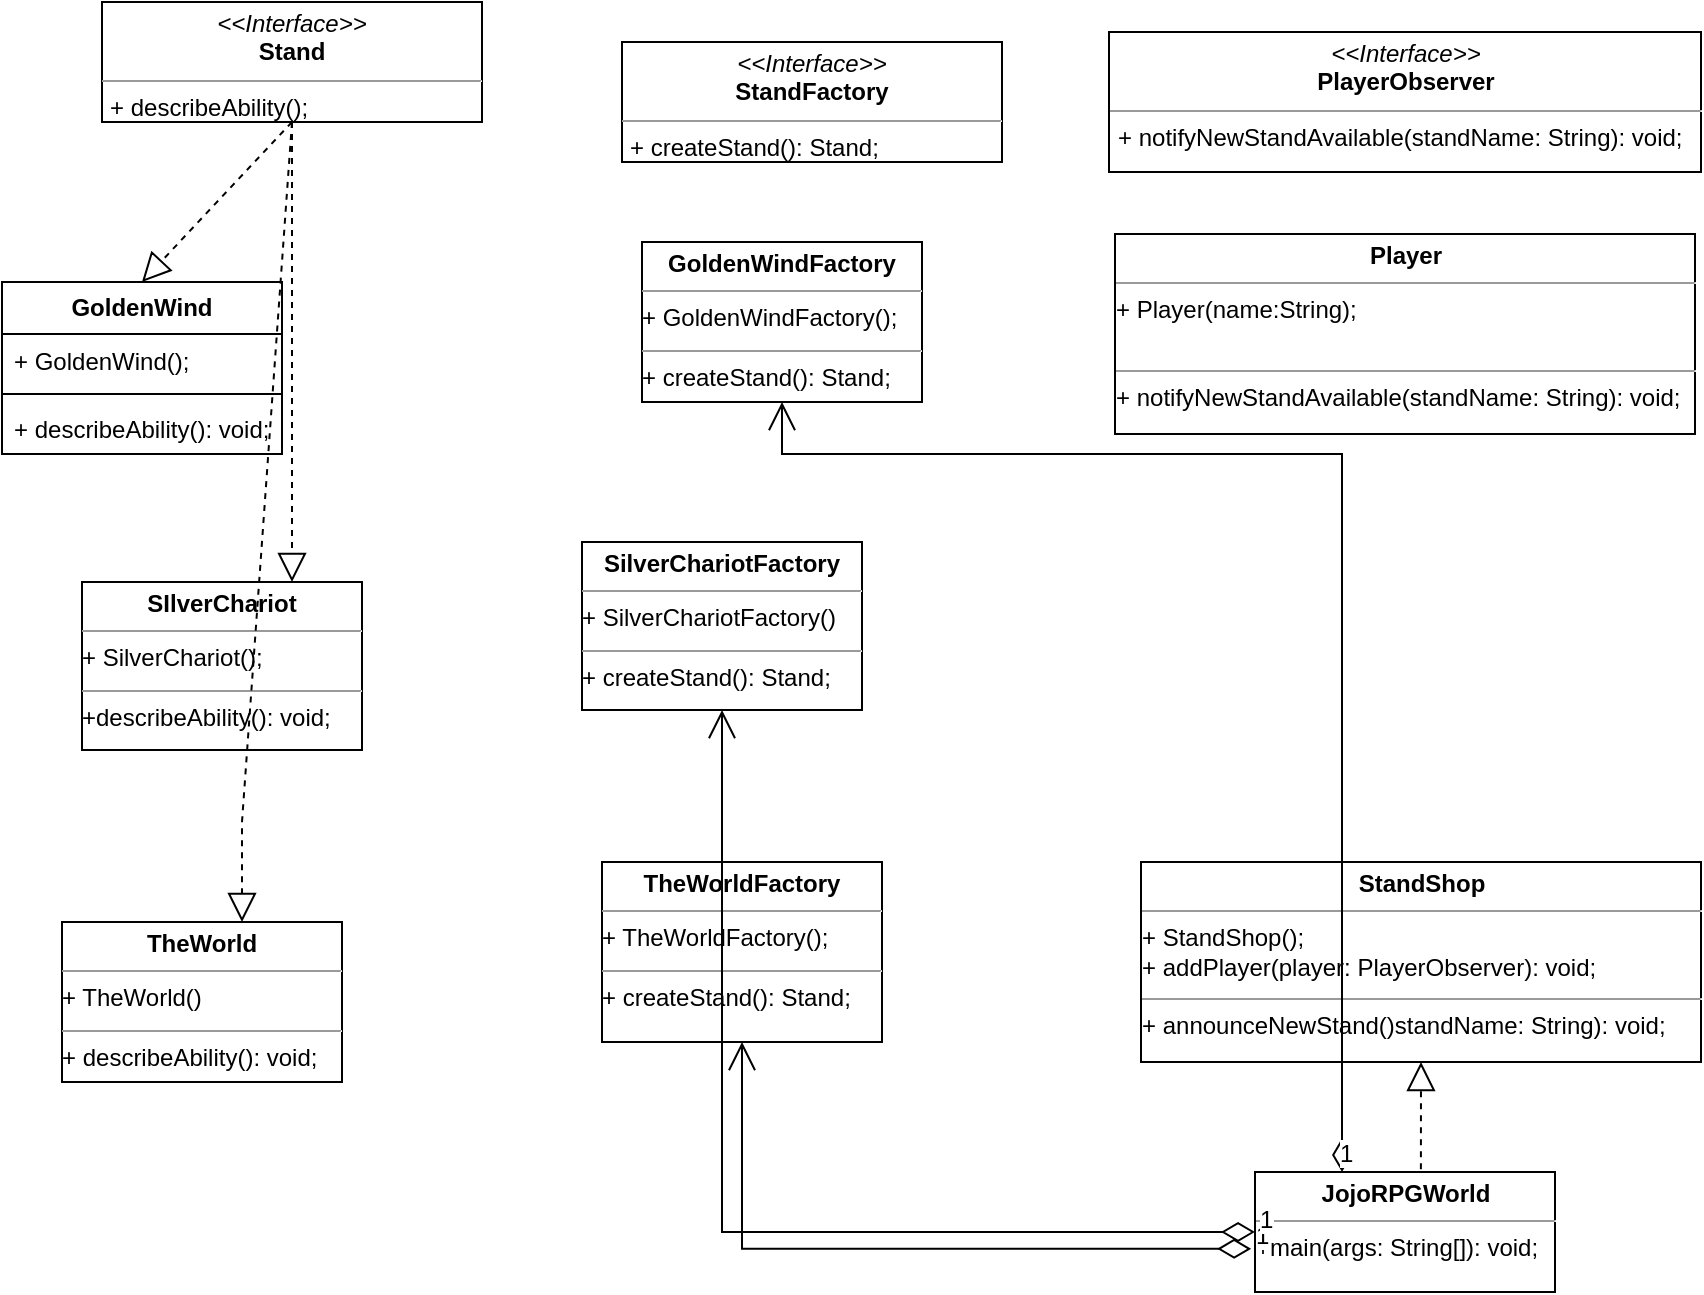 <mxfile version="22.1.3" type="github">
  <diagram id="C5RBs43oDa-KdzZeNtuy" name="Page-1">
    <mxGraphModel dx="1877" dy="557" grid="1" gridSize="10" guides="1" tooltips="1" connect="1" arrows="1" fold="1" page="1" pageScale="1" pageWidth="827" pageHeight="1169" math="0" shadow="0">
      <root>
        <mxCell id="WIyWlLk6GJQsqaUBKTNV-0" />
        <mxCell id="WIyWlLk6GJQsqaUBKTNV-1" parent="WIyWlLk6GJQsqaUBKTNV-0" />
        <mxCell id="L5MsbCS6EArVhDVRvrha-20" value="&lt;p style=&quot;margin:0px;margin-top:4px;text-align:center;&quot;&gt;&lt;i&gt;&amp;lt;&amp;lt;Interface&amp;gt;&amp;gt;&lt;/i&gt;&lt;br&gt;&lt;b&gt;Stand&lt;/b&gt;&lt;/p&gt;&lt;hr size=&quot;1&quot;&gt;&lt;p style=&quot;margin:0px;margin-left:4px;&quot;&gt;&lt;span style=&quot;background-color: initial;&quot;&gt;+ describeAbility();&lt;/span&gt;&lt;/p&gt;&lt;p style=&quot;margin:0px;margin-left:4px;&quot;&gt;&lt;br&gt;&lt;/p&gt;" style="verticalAlign=top;align=left;overflow=fill;fontSize=12;fontFamily=Helvetica;html=1;whiteSpace=wrap;" vertex="1" parent="WIyWlLk6GJQsqaUBKTNV-1">
          <mxGeometry x="-90" width="190" height="60" as="geometry" />
        </mxCell>
        <mxCell id="L5MsbCS6EArVhDVRvrha-22" value="&lt;p style=&quot;margin:0px;margin-top:4px;text-align:center;&quot;&gt;&lt;i&gt;&amp;lt;&amp;lt;Interface&amp;gt;&amp;gt;&lt;/i&gt;&lt;br&gt;&lt;b&gt;PlayerObserver&lt;/b&gt;&lt;/p&gt;&lt;hr size=&quot;1&quot;&gt;&lt;p style=&quot;margin:0px;margin-left:4px;&quot;&gt;&lt;span style=&quot;background-color: initial;&quot;&gt;+ notifyNewStandAvailable(standName: String): void;&lt;/span&gt;&lt;br&gt;&lt;/p&gt;&lt;p style=&quot;margin:0px;margin-left:4px;&quot;&gt;&lt;br&gt;&lt;/p&gt;" style="verticalAlign=top;align=left;overflow=fill;fontSize=12;fontFamily=Helvetica;html=1;whiteSpace=wrap;" vertex="1" parent="WIyWlLk6GJQsqaUBKTNV-1">
          <mxGeometry x="413.5" y="15" width="296" height="70" as="geometry" />
        </mxCell>
        <mxCell id="L5MsbCS6EArVhDVRvrha-23" value="&lt;p style=&quot;margin:0px;margin-top:4px;text-align:center;&quot;&gt;&lt;i&gt;&amp;lt;&amp;lt;Interface&amp;gt;&amp;gt;&lt;/i&gt;&lt;br&gt;&lt;b&gt;StandFactory&lt;/b&gt;&lt;/p&gt;&lt;hr size=&quot;1&quot;&gt;&lt;p style=&quot;margin:0px;margin-left:4px;&quot;&gt;&lt;span style=&quot;background-color: initial;&quot;&gt;+ createStand(): Stand;&lt;/span&gt;&lt;br&gt;&lt;/p&gt;" style="verticalAlign=top;align=left;overflow=fill;fontSize=12;fontFamily=Helvetica;html=1;whiteSpace=wrap;" vertex="1" parent="WIyWlLk6GJQsqaUBKTNV-1">
          <mxGeometry x="170" y="20" width="190" height="60" as="geometry" />
        </mxCell>
        <mxCell id="L5MsbCS6EArVhDVRvrha-24" style="edgeStyle=orthogonalEdgeStyle;rounded=0;orthogonalLoop=1;jettySize=auto;html=1;exitX=0.5;exitY=1;exitDx=0;exitDy=0;" edge="1" parent="WIyWlLk6GJQsqaUBKTNV-1" source="L5MsbCS6EArVhDVRvrha-23" target="L5MsbCS6EArVhDVRvrha-23">
          <mxGeometry relative="1" as="geometry" />
        </mxCell>
        <mxCell id="L5MsbCS6EArVhDVRvrha-27" value="&lt;b&gt;GoldenWind&lt;/b&gt;" style="swimlane;fontStyle=0;childLayout=stackLayout;horizontal=1;startSize=26;fillColor=none;horizontalStack=0;resizeParent=1;resizeParentMax=0;resizeLast=0;collapsible=1;marginBottom=0;whiteSpace=wrap;html=1;" vertex="1" parent="WIyWlLk6GJQsqaUBKTNV-1">
          <mxGeometry x="-140" y="140" width="140" height="86" as="geometry" />
        </mxCell>
        <mxCell id="L5MsbCS6EArVhDVRvrha-28" value="+ GoldenWind();" style="text;strokeColor=none;fillColor=none;align=left;verticalAlign=top;spacingLeft=4;spacingRight=4;overflow=hidden;rotatable=0;points=[[0,0.5],[1,0.5]];portConstraint=eastwest;whiteSpace=wrap;html=1;" vertex="1" parent="L5MsbCS6EArVhDVRvrha-27">
          <mxGeometry y="26" width="140" height="26" as="geometry" />
        </mxCell>
        <mxCell id="L5MsbCS6EArVhDVRvrha-35" value="" style="line;strokeWidth=1;fillColor=none;align=left;verticalAlign=middle;spacingTop=-1;spacingLeft=3;spacingRight=3;rotatable=0;labelPosition=right;points=[];portConstraint=eastwest;strokeColor=inherit;fontFamily=Helvetica;fontSize=12;fontColor=default;html=1;" vertex="1" parent="L5MsbCS6EArVhDVRvrha-27">
          <mxGeometry y="52" width="140" height="8" as="geometry" />
        </mxCell>
        <mxCell id="L5MsbCS6EArVhDVRvrha-29" value="+ describeAbility(): void;" style="text;strokeColor=none;fillColor=none;align=left;verticalAlign=top;spacingLeft=4;spacingRight=4;overflow=hidden;rotatable=0;points=[[0,0.5],[1,0.5]];portConstraint=eastwest;whiteSpace=wrap;html=1;" vertex="1" parent="L5MsbCS6EArVhDVRvrha-27">
          <mxGeometry y="60" width="140" height="26" as="geometry" />
        </mxCell>
        <mxCell id="L5MsbCS6EArVhDVRvrha-34" value="&lt;p style=&quot;margin:0px;margin-top:4px;text-align:center;&quot;&gt;&lt;b&gt;GoldenWindFactory&lt;/b&gt;&lt;/p&gt;&lt;hr size=&quot;1&quot;&gt;+ GoldenWindFactory();&lt;div style=&quot;height:2px;&quot;&gt;&lt;/div&gt;&lt;hr size=&quot;1&quot;&gt;&lt;div style=&quot;height:2px;&quot;&gt;+ createStand(): Stand;&lt;/div&gt;" style="verticalAlign=top;align=left;overflow=fill;fontSize=12;fontFamily=Helvetica;html=1;whiteSpace=wrap;spacingLeft=4;spacingRight=4;fontColor=default;fillColor=none;gradientColor=none;" vertex="1" parent="WIyWlLk6GJQsqaUBKTNV-1">
          <mxGeometry x="180" y="120" width="140" height="80" as="geometry" />
        </mxCell>
        <mxCell id="L5MsbCS6EArVhDVRvrha-36" value="&lt;p style=&quot;margin:0px;margin-top:4px;text-align:center;&quot;&gt;&lt;b&gt;SIlverChariot&lt;/b&gt;&lt;/p&gt;&lt;hr size=&quot;1&quot;&gt;+ SilverChariot();&lt;div style=&quot;height:2px;&quot;&gt;&lt;br&gt;&lt;/div&gt;&lt;hr size=&quot;1&quot;&gt;&lt;div style=&quot;height:2px;&quot;&gt;+describeAbility(): void;&lt;/div&gt;" style="verticalAlign=top;align=left;overflow=fill;fontSize=12;fontFamily=Helvetica;html=1;whiteSpace=wrap;spacingLeft=4;spacingRight=4;fontColor=default;fillColor=none;gradientColor=none;" vertex="1" parent="WIyWlLk6GJQsqaUBKTNV-1">
          <mxGeometry x="-100" y="290" width="140" height="84" as="geometry" />
        </mxCell>
        <mxCell id="L5MsbCS6EArVhDVRvrha-37" value="&lt;p style=&quot;margin:0px;margin-top:4px;text-align:center;&quot;&gt;&lt;b&gt;SilverChariotFactory&lt;/b&gt;&lt;/p&gt;&lt;hr size=&quot;1&quot;&gt;+ SilverChariotFactory()&lt;div style=&quot;height:2px;&quot;&gt;&lt;br&gt;&lt;/div&gt;&lt;hr size=&quot;1&quot;&gt;&lt;div style=&quot;height:2px;&quot;&gt;+ createStand(): Stand;&lt;/div&gt;" style="verticalAlign=top;align=left;overflow=fill;fontSize=12;fontFamily=Helvetica;html=1;whiteSpace=wrap;spacingLeft=4;spacingRight=4;fontColor=default;fillColor=none;gradientColor=none;" vertex="1" parent="WIyWlLk6GJQsqaUBKTNV-1">
          <mxGeometry x="150" y="270" width="140" height="84" as="geometry" />
        </mxCell>
        <mxCell id="L5MsbCS6EArVhDVRvrha-38" value="&lt;p style=&quot;margin:0px;margin-top:4px;text-align:center;&quot;&gt;&lt;b&gt;TheWorld&lt;/b&gt;&lt;/p&gt;&lt;hr size=&quot;1&quot;&gt;+ TheWorld()&lt;div style=&quot;height:2px;&quot;&gt;&lt;br&gt;&lt;/div&gt;&lt;hr size=&quot;1&quot;&gt;&lt;div style=&quot;height:2px;&quot;&gt;+ describeAbility(): void;&lt;/div&gt;" style="verticalAlign=top;align=left;overflow=fill;fontSize=12;fontFamily=Helvetica;html=1;whiteSpace=wrap;spacingLeft=4;spacingRight=4;fontColor=default;fillColor=none;gradientColor=none;" vertex="1" parent="WIyWlLk6GJQsqaUBKTNV-1">
          <mxGeometry x="-110" y="460" width="140" height="80" as="geometry" />
        </mxCell>
        <mxCell id="L5MsbCS6EArVhDVRvrha-42" value="&lt;p style=&quot;margin:0px;margin-top:4px;text-align:center;&quot;&gt;&lt;b&gt;TheWorldFactory&lt;/b&gt;&lt;/p&gt;&lt;hr size=&quot;1&quot;&gt;+ TheWorldFactory();&lt;div style=&quot;height:2px;&quot;&gt;&lt;/div&gt;&lt;hr size=&quot;1&quot;&gt;&lt;div style=&quot;height:2px;&quot;&gt;+ createStand(): Stand;&lt;/div&gt;" style="verticalAlign=top;align=left;overflow=fill;fontSize=12;fontFamily=Helvetica;html=1;whiteSpace=wrap;spacingLeft=4;spacingRight=4;fontColor=default;fillColor=none;gradientColor=none;" vertex="1" parent="WIyWlLk6GJQsqaUBKTNV-1">
          <mxGeometry x="160" y="430" width="140" height="90" as="geometry" />
        </mxCell>
        <mxCell id="L5MsbCS6EArVhDVRvrha-43" value="&lt;p style=&quot;margin:0px;margin-top:4px;text-align:center;&quot;&gt;&lt;b&gt;Player&lt;/b&gt;&lt;/p&gt;&lt;hr size=&quot;1&quot;&gt;+ Player(name:String);&lt;div style=&quot;height:2px;&quot;&gt;&lt;br&gt;&lt;/div&gt;&lt;br&gt;&lt;hr size=&quot;1&quot;&gt;&lt;div style=&quot;height:2px;&quot;&gt;+ notifyNewStandAvailable(standName: String): void;&lt;/div&gt;" style="verticalAlign=top;align=left;overflow=fill;fontSize=12;fontFamily=Helvetica;html=1;whiteSpace=wrap;spacingLeft=4;spacingRight=4;fontColor=default;fillColor=none;gradientColor=none;" vertex="1" parent="WIyWlLk6GJQsqaUBKTNV-1">
          <mxGeometry x="416.5" y="116" width="290" height="100" as="geometry" />
        </mxCell>
        <mxCell id="L5MsbCS6EArVhDVRvrha-46" value="&lt;p style=&quot;margin:0px;margin-top:4px;text-align:center;&quot;&gt;&lt;b&gt;StandShop&lt;/b&gt;&lt;/p&gt;&lt;hr size=&quot;1&quot;&gt;+ StandShop();&lt;br&gt;+ addPlayer(player: PlayerObserver): void;&lt;br&gt;&lt;div style=&quot;height:2px;&quot;&gt;&lt;br&gt;&lt;/div&gt;&lt;hr size=&quot;1&quot;&gt;&lt;div style=&quot;height:2px;&quot;&gt;+ announceNewStand()standName: String): void;&lt;/div&gt;" style="verticalAlign=top;align=left;overflow=fill;fontSize=12;fontFamily=Helvetica;html=1;whiteSpace=wrap;spacingLeft=4;spacingRight=4;fontColor=default;fillColor=none;gradientColor=none;" vertex="1" parent="WIyWlLk6GJQsqaUBKTNV-1">
          <mxGeometry x="429.5" y="430" width="280" height="100" as="geometry" />
        </mxCell>
        <mxCell id="L5MsbCS6EArVhDVRvrha-47" value="&lt;p style=&quot;margin:0px;margin-top:4px;text-align:center;&quot;&gt;&lt;b&gt;JojoRPGWorld&lt;/b&gt;&lt;/p&gt;&lt;hr size=&quot;1&quot;&gt;&lt;div style=&quot;height:2px;&quot;&gt;+main(args: String[]): void;&lt;/div&gt;" style="verticalAlign=top;align=left;overflow=fill;fontSize=12;fontFamily=Helvetica;html=1;whiteSpace=wrap;spacingLeft=4;spacingRight=4;fontColor=default;fillColor=none;gradientColor=none;" vertex="1" parent="WIyWlLk6GJQsqaUBKTNV-1">
          <mxGeometry x="486.5" y="585" width="150" height="60" as="geometry" />
        </mxCell>
        <mxCell id="L5MsbCS6EArVhDVRvrha-60" value="" style="endArrow=block;dashed=1;endFill=0;endSize=12;html=1;rounded=0;fontFamily=Helvetica;fontSize=12;fontColor=default;entryX=0.5;entryY=0;entryDx=0;entryDy=0;exitX=0.5;exitY=1;exitDx=0;exitDy=0;" edge="1" parent="WIyWlLk6GJQsqaUBKTNV-1" source="L5MsbCS6EArVhDVRvrha-20" target="L5MsbCS6EArVhDVRvrha-27">
          <mxGeometry width="160" relative="1" as="geometry">
            <mxPoint y="100" as="sourcePoint" />
            <mxPoint x="160" y="100" as="targetPoint" />
          </mxGeometry>
        </mxCell>
        <mxCell id="L5MsbCS6EArVhDVRvrha-61" value="" style="endArrow=block;dashed=1;endFill=0;endSize=12;html=1;rounded=0;fontFamily=Helvetica;fontSize=12;fontColor=default;entryX=0.75;entryY=0;entryDx=0;entryDy=0;exitX=0.5;exitY=1;exitDx=0;exitDy=0;" edge="1" parent="WIyWlLk6GJQsqaUBKTNV-1" source="L5MsbCS6EArVhDVRvrha-20" target="L5MsbCS6EArVhDVRvrha-36">
          <mxGeometry width="160" relative="1" as="geometry">
            <mxPoint x="30" y="80" as="sourcePoint" />
            <mxPoint x="400" y="270" as="targetPoint" />
            <Array as="points">
              <mxPoint x="5" y="250" />
            </Array>
          </mxGeometry>
        </mxCell>
        <mxCell id="L5MsbCS6EArVhDVRvrha-62" value="" style="endArrow=block;dashed=1;endFill=0;endSize=12;html=1;rounded=0;fontFamily=Helvetica;fontSize=12;fontColor=default;exitX=0.5;exitY=1;exitDx=0;exitDy=0;" edge="1" parent="WIyWlLk6GJQsqaUBKTNV-1" source="L5MsbCS6EArVhDVRvrha-20" target="L5MsbCS6EArVhDVRvrha-38">
          <mxGeometry width="160" relative="1" as="geometry">
            <mxPoint x="240" y="270" as="sourcePoint" />
            <mxPoint x="400" y="270" as="targetPoint" />
            <Array as="points">
              <mxPoint x="-20" y="410" />
              <mxPoint x="-20" y="460" />
            </Array>
          </mxGeometry>
        </mxCell>
        <mxCell id="L5MsbCS6EArVhDVRvrha-64" value="" style="endArrow=block;dashed=1;endFill=0;endSize=12;html=1;rounded=0;fontFamily=Helvetica;fontSize=12;fontColor=default;entryX=0.5;entryY=1;entryDx=0;entryDy=0;exitX=0.553;exitY=-0.023;exitDx=0;exitDy=0;exitPerimeter=0;" edge="1" parent="WIyWlLk6GJQsqaUBKTNV-1" source="L5MsbCS6EArVhDVRvrha-47" target="L5MsbCS6EArVhDVRvrha-46">
          <mxGeometry width="160" relative="1" as="geometry">
            <mxPoint x="220" y="630" as="sourcePoint" />
            <mxPoint x="380" y="630" as="targetPoint" />
          </mxGeometry>
        </mxCell>
        <mxCell id="L5MsbCS6EArVhDVRvrha-65" value="1" style="endArrow=open;html=1;endSize=12;startArrow=diamondThin;startSize=14;startFill=0;edgeStyle=orthogonalEdgeStyle;align=left;verticalAlign=bottom;rounded=0;fontFamily=Helvetica;fontSize=12;fontColor=default;exitX=-0.013;exitY=0.64;exitDx=0;exitDy=0;exitPerimeter=0;" edge="1" parent="WIyWlLk6GJQsqaUBKTNV-1" source="L5MsbCS6EArVhDVRvrha-47" target="L5MsbCS6EArVhDVRvrha-42">
          <mxGeometry x="-1" y="3" relative="1" as="geometry">
            <mxPoint x="334" y="530" as="sourcePoint" />
            <mxPoint x="494" y="530" as="targetPoint" />
          </mxGeometry>
        </mxCell>
        <mxCell id="L5MsbCS6EArVhDVRvrha-66" value="1" style="endArrow=open;html=1;endSize=12;startArrow=diamondThin;startSize=14;startFill=0;edgeStyle=orthogonalEdgeStyle;align=left;verticalAlign=bottom;rounded=0;fontFamily=Helvetica;fontSize=12;fontColor=default;" edge="1" parent="WIyWlLk6GJQsqaUBKTNV-1" source="L5MsbCS6EArVhDVRvrha-47" target="L5MsbCS6EArVhDVRvrha-37">
          <mxGeometry x="-1" y="3" relative="1" as="geometry">
            <mxPoint x="290" y="550" as="sourcePoint" />
            <mxPoint x="450" y="550" as="targetPoint" />
          </mxGeometry>
        </mxCell>
        <mxCell id="L5MsbCS6EArVhDVRvrha-68" value="1" style="endArrow=open;html=1;endSize=12;startArrow=diamondThin;startSize=14;startFill=0;edgeStyle=orthogonalEdgeStyle;align=left;verticalAlign=bottom;rounded=0;fontFamily=Helvetica;fontSize=12;fontColor=default;" edge="1" parent="WIyWlLk6GJQsqaUBKTNV-1" source="L5MsbCS6EArVhDVRvrha-47" target="L5MsbCS6EArVhDVRvrha-34">
          <mxGeometry x="-1" y="3" relative="1" as="geometry">
            <mxPoint x="616.5" y="681" as="sourcePoint" />
            <mxPoint x="450" y="226" as="targetPoint" />
            <Array as="points">
              <mxPoint x="530" y="226" />
              <mxPoint x="250" y="226" />
            </Array>
          </mxGeometry>
        </mxCell>
      </root>
    </mxGraphModel>
  </diagram>
</mxfile>
